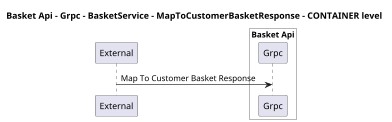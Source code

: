 @startuml
skinparam dpi 60

title Basket Api - Grpc - BasketService - MapToCustomerBasketResponse - CONTAINER level

participant "External" as C4InterFlow.Utils.ExternalSystem

box "Basket Api" #White

    participant "Grpc" as dotnet.eShop.Architecture.SoftwareSystems.BasketApi.Containers.Grpc
end box


C4InterFlow.Utils.ExternalSystem -> dotnet.eShop.Architecture.SoftwareSystems.BasketApi.Containers.Grpc : Map To Customer Basket Response


@enduml

